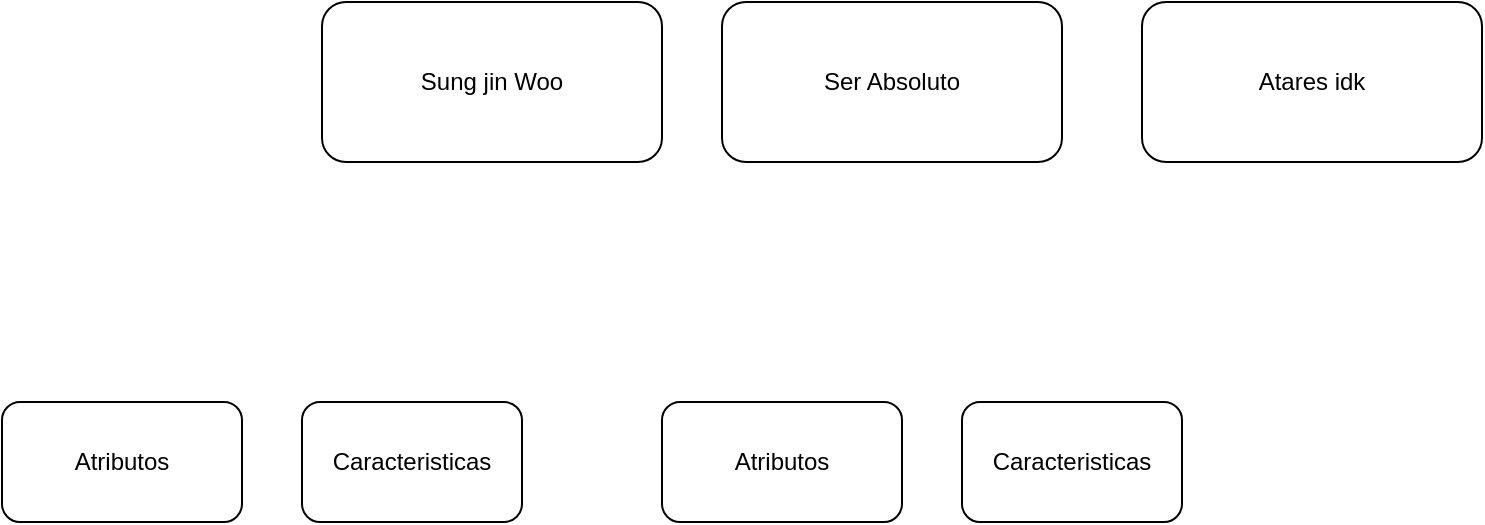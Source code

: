 <mxfile version="26.1.2">
  <diagram name="Página-1" id="urwR7elvmIBYC7lSt16k">
    <mxGraphModel dx="1173" dy="613" grid="1" gridSize="10" guides="1" tooltips="1" connect="1" arrows="1" fold="1" page="1" pageScale="1" pageWidth="827" pageHeight="1169" math="0" shadow="0">
      <root>
        <mxCell id="0" />
        <mxCell id="1" parent="0" />
        <mxCell id="Bf3SNy6qPXYhZN4DVAe--1" value="Sung jin Woo" style="rounded=1;whiteSpace=wrap;html=1;" vertex="1" parent="1">
          <mxGeometry x="160" y="50" width="170" height="80" as="geometry" />
        </mxCell>
        <mxCell id="Bf3SNy6qPXYhZN4DVAe--2" value="Ser Absoluto" style="rounded=1;whiteSpace=wrap;html=1;" vertex="1" parent="1">
          <mxGeometry x="360" y="50" width="170" height="80" as="geometry" />
        </mxCell>
        <mxCell id="Bf3SNy6qPXYhZN4DVAe--3" value="Atares idk" style="rounded=1;whiteSpace=wrap;html=1;" vertex="1" parent="1">
          <mxGeometry x="570" y="50" width="170" height="80" as="geometry" />
        </mxCell>
        <mxCell id="Bf3SNy6qPXYhZN4DVAe--4" value="Atributos" style="rounded=1;whiteSpace=wrap;html=1;" vertex="1" parent="1">
          <mxGeometry y="250" width="120" height="60" as="geometry" />
        </mxCell>
        <mxCell id="Bf3SNy6qPXYhZN4DVAe--5" value="Caracteristicas" style="rounded=1;whiteSpace=wrap;html=1;" vertex="1" parent="1">
          <mxGeometry x="150" y="250" width="110" height="60" as="geometry" />
        </mxCell>
        <mxCell id="Bf3SNy6qPXYhZN4DVAe--7" value="Atributos" style="rounded=1;whiteSpace=wrap;html=1;" vertex="1" parent="1">
          <mxGeometry x="330" y="250" width="120" height="60" as="geometry" />
        </mxCell>
        <mxCell id="Bf3SNy6qPXYhZN4DVAe--8" value="Caracteristicas" style="rounded=1;whiteSpace=wrap;html=1;" vertex="1" parent="1">
          <mxGeometry x="480" y="250" width="110" height="60" as="geometry" />
        </mxCell>
      </root>
    </mxGraphModel>
  </diagram>
</mxfile>
